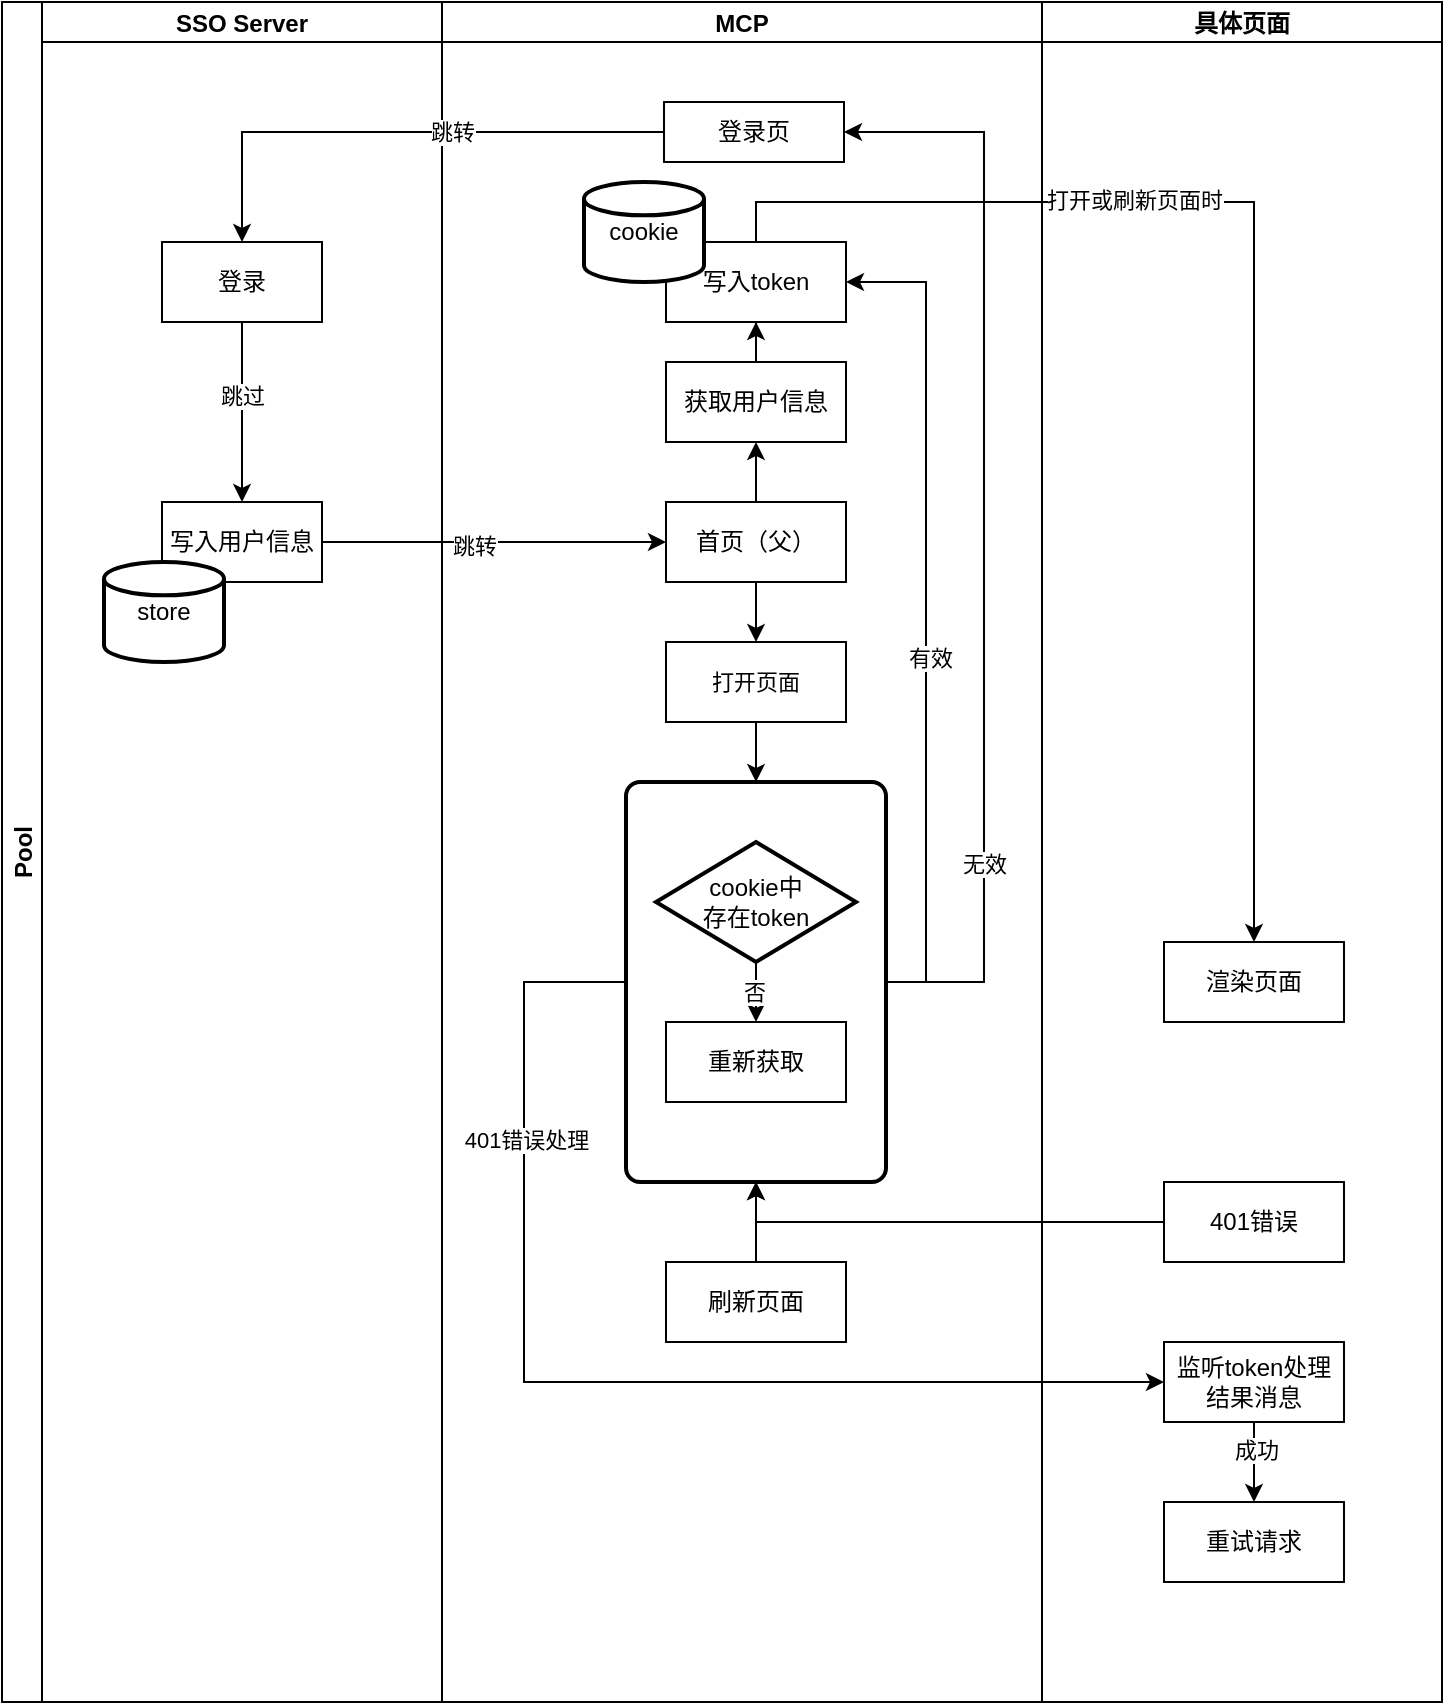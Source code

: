 <mxfile version="26.1.0">
  <diagram name="第 1 页" id="mMvDS8Gl5DTP-dUkQIf1">
    <mxGraphModel dx="1188" dy="623" grid="1" gridSize="10" guides="1" tooltips="1" connect="1" arrows="1" fold="1" page="1" pageScale="1" pageWidth="827" pageHeight="1169" math="0" shadow="0">
      <root>
        <mxCell id="0" />
        <mxCell id="1" parent="0" />
        <mxCell id="QluS-aAjsIgC2w83DEUZ-6" value="Pool" style="swimlane;childLayout=stackLayout;resizeParent=1;resizeParentMax=0;startSize=20;horizontal=0;horizontalStack=1;" parent="1" vertex="1">
          <mxGeometry x="69" y="40" width="720" height="850" as="geometry" />
        </mxCell>
        <mxCell id="QluS-aAjsIgC2w83DEUZ-7" value="SSO Server" style="swimlane;startSize=20;" parent="QluS-aAjsIgC2w83DEUZ-6" vertex="1">
          <mxGeometry x="20" width="200" height="850" as="geometry" />
        </mxCell>
        <mxCell id="nYzu0JgBFqqFMGA5fvKE-6" style="edgeStyle=orthogonalEdgeStyle;rounded=0;orthogonalLoop=1;jettySize=auto;html=1;entryX=0.5;entryY=0;entryDx=0;entryDy=0;" edge="1" parent="QluS-aAjsIgC2w83DEUZ-7" source="QluS-aAjsIgC2w83DEUZ-13" target="nYzu0JgBFqqFMGA5fvKE-5">
          <mxGeometry relative="1" as="geometry" />
        </mxCell>
        <mxCell id="nYzu0JgBFqqFMGA5fvKE-7" value="跳过" style="edgeLabel;html=1;align=center;verticalAlign=middle;resizable=0;points=[];" vertex="1" connectable="0" parent="nYzu0JgBFqqFMGA5fvKE-6">
          <mxGeometry x="-0.178" relative="1" as="geometry">
            <mxPoint as="offset" />
          </mxGeometry>
        </mxCell>
        <mxCell id="QluS-aAjsIgC2w83DEUZ-13" value="登录" style="rounded=0;whiteSpace=wrap;html=1;" parent="QluS-aAjsIgC2w83DEUZ-7" vertex="1">
          <mxGeometry x="60" y="120" width="80" height="40" as="geometry" />
        </mxCell>
        <mxCell id="nYzu0JgBFqqFMGA5fvKE-5" value="写入用户信息" style="rounded=0;whiteSpace=wrap;html=1;" vertex="1" parent="QluS-aAjsIgC2w83DEUZ-7">
          <mxGeometry x="60" y="250" width="80" height="40" as="geometry" />
        </mxCell>
        <mxCell id="QluS-aAjsIgC2w83DEUZ-19" value="store" style="strokeWidth=2;html=1;shape=mxgraph.flowchart.database;whiteSpace=wrap;" parent="QluS-aAjsIgC2w83DEUZ-7" vertex="1">
          <mxGeometry x="31" y="280" width="60" height="50" as="geometry" />
        </mxCell>
        <mxCell id="QluS-aAjsIgC2w83DEUZ-8" value="MCP" style="swimlane;startSize=20;" parent="QluS-aAjsIgC2w83DEUZ-6" vertex="1">
          <mxGeometry x="220" width="300" height="850" as="geometry" />
        </mxCell>
        <mxCell id="QluS-aAjsIgC2w83DEUZ-10" value="登录页" style="rounded=0;whiteSpace=wrap;html=1;" parent="QluS-aAjsIgC2w83DEUZ-8" vertex="1">
          <mxGeometry x="111" y="50" width="90" height="30" as="geometry" />
        </mxCell>
        <mxCell id="QluS-aAjsIgC2w83DEUZ-25" style="edgeStyle=orthogonalEdgeStyle;rounded=0;orthogonalLoop=1;jettySize=auto;html=1;entryX=0.5;entryY=0;entryDx=0;entryDy=0;" parent="QluS-aAjsIgC2w83DEUZ-8" source="QluS-aAjsIgC2w83DEUZ-12" target="QluS-aAjsIgC2w83DEUZ-24" edge="1">
          <mxGeometry relative="1" as="geometry" />
        </mxCell>
        <mxCell id="QluS-aAjsIgC2w83DEUZ-31" style="edgeStyle=orthogonalEdgeStyle;rounded=0;orthogonalLoop=1;jettySize=auto;html=1;entryX=0.5;entryY=1;entryDx=0;entryDy=0;" parent="QluS-aAjsIgC2w83DEUZ-8" source="QluS-aAjsIgC2w83DEUZ-12" target="nYzu0JgBFqqFMGA5fvKE-3" edge="1">
          <mxGeometry relative="1" as="geometry" />
        </mxCell>
        <mxCell id="QluS-aAjsIgC2w83DEUZ-12" value="首页（父）" style="rounded=0;whiteSpace=wrap;html=1;" parent="QluS-aAjsIgC2w83DEUZ-8" vertex="1">
          <mxGeometry x="112" y="250" width="90" height="40" as="geometry" />
        </mxCell>
        <mxCell id="KIUjc3lk86y1q8A7Fn4e-16" style="edgeStyle=orthogonalEdgeStyle;rounded=0;orthogonalLoop=1;jettySize=auto;html=1;entryX=0.5;entryY=0;entryDx=0;entryDy=0;" parent="QluS-aAjsIgC2w83DEUZ-8" source="QluS-aAjsIgC2w83DEUZ-24" target="KIUjc3lk86y1q8A7Fn4e-4" edge="1">
          <mxGeometry relative="1" as="geometry" />
        </mxCell>
        <mxCell id="QluS-aAjsIgC2w83DEUZ-24" value="&lt;span style=&quot;font-size: 11px; text-wrap-mode: nowrap; background-color: rgb(255, 255, 255);&quot;&gt;打开页面&lt;/span&gt;" style="rounded=0;whiteSpace=wrap;html=1;" parent="QluS-aAjsIgC2w83DEUZ-8" vertex="1">
          <mxGeometry x="112" y="320" width="90" height="40" as="geometry" />
        </mxCell>
        <mxCell id="QluS-aAjsIgC2w83DEUZ-30" value="写入token" style="rounded=0;whiteSpace=wrap;html=1;" parent="QluS-aAjsIgC2w83DEUZ-8" vertex="1">
          <mxGeometry x="112" y="120" width="90" height="40" as="geometry" />
        </mxCell>
        <mxCell id="QluS-aAjsIgC2w83DEUZ-38" value="cookie" style="strokeWidth=2;html=1;shape=mxgraph.flowchart.database;whiteSpace=wrap;" parent="QluS-aAjsIgC2w83DEUZ-8" vertex="1">
          <mxGeometry x="71" y="90" width="60" height="50" as="geometry" />
        </mxCell>
        <mxCell id="KIUjc3lk86y1q8A7Fn4e-5" style="edgeStyle=orthogonalEdgeStyle;rounded=0;orthogonalLoop=1;jettySize=auto;html=1;entryX=1;entryY=0.5;entryDx=0;entryDy=0;exitX=1;exitY=0.5;exitDx=0;exitDy=0;" parent="QluS-aAjsIgC2w83DEUZ-8" source="KIUjc3lk86y1q8A7Fn4e-4" target="QluS-aAjsIgC2w83DEUZ-10" edge="1">
          <mxGeometry relative="1" as="geometry">
            <Array as="points">
              <mxPoint x="271" y="490" />
              <mxPoint x="271" y="65" />
            </Array>
          </mxGeometry>
        </mxCell>
        <mxCell id="KIUjc3lk86y1q8A7Fn4e-6" value="无效" style="edgeLabel;html=1;align=center;verticalAlign=middle;resizable=0;points=[];" parent="KIUjc3lk86y1q8A7Fn4e-5" vertex="1" connectable="0">
          <mxGeometry x="-0.601" relative="1" as="geometry">
            <mxPoint as="offset" />
          </mxGeometry>
        </mxCell>
        <mxCell id="KIUjc3lk86y1q8A7Fn4e-18" style="edgeStyle=orthogonalEdgeStyle;rounded=0;orthogonalLoop=1;jettySize=auto;html=1;entryX=1;entryY=0.5;entryDx=0;entryDy=0;exitX=1;exitY=0.5;exitDx=0;exitDy=0;" parent="QluS-aAjsIgC2w83DEUZ-8" source="KIUjc3lk86y1q8A7Fn4e-4" target="QluS-aAjsIgC2w83DEUZ-30" edge="1">
          <mxGeometry relative="1" as="geometry" />
        </mxCell>
        <mxCell id="KIUjc3lk86y1q8A7Fn4e-19" value="有效" style="edgeLabel;html=1;align=center;verticalAlign=middle;resizable=0;points=[];" parent="KIUjc3lk86y1q8A7Fn4e-18" vertex="1" connectable="0">
          <mxGeometry x="-0.112" y="-2" relative="1" as="geometry">
            <mxPoint as="offset" />
          </mxGeometry>
        </mxCell>
        <mxCell id="KIUjc3lk86y1q8A7Fn4e-4" value="" style="rounded=1;whiteSpace=wrap;html=1;absoluteArcSize=1;arcSize=14;strokeWidth=2;align=left;" parent="QluS-aAjsIgC2w83DEUZ-8" vertex="1">
          <mxGeometry x="92" y="390" width="130" height="200" as="geometry" />
        </mxCell>
        <mxCell id="QluS-aAjsIgC2w83DEUZ-32" value="cookie中&lt;br&gt;存在token" style="strokeWidth=2;html=1;shape=mxgraph.flowchart.decision;whiteSpace=wrap;" parent="QluS-aAjsIgC2w83DEUZ-8" vertex="1">
          <mxGeometry x="107" y="420" width="100" height="60" as="geometry" />
        </mxCell>
        <mxCell id="QluS-aAjsIgC2w83DEUZ-47" style="edgeStyle=orthogonalEdgeStyle;rounded=0;orthogonalLoop=1;jettySize=auto;html=1;" parent="QluS-aAjsIgC2w83DEUZ-8" source="QluS-aAjsIgC2w83DEUZ-32" target="KIUjc3lk86y1q8A7Fn4e-8" edge="1">
          <mxGeometry relative="1" as="geometry">
            <mxPoint x="193" y="485" as="targetPoint" />
          </mxGeometry>
        </mxCell>
        <mxCell id="KIUjc3lk86y1q8A7Fn4e-9" value="否" style="edgeLabel;html=1;align=center;verticalAlign=middle;resizable=0;points=[];" parent="QluS-aAjsIgC2w83DEUZ-47" vertex="1" connectable="0">
          <mxGeometry x="-0.4" y="-1" relative="1" as="geometry">
            <mxPoint as="offset" />
          </mxGeometry>
        </mxCell>
        <mxCell id="KIUjc3lk86y1q8A7Fn4e-8" value="重新获取" style="rounded=0;whiteSpace=wrap;html=1;" parent="QluS-aAjsIgC2w83DEUZ-8" vertex="1">
          <mxGeometry x="112" y="510" width="90" height="40" as="geometry" />
        </mxCell>
        <mxCell id="KIUjc3lk86y1q8A7Fn4e-2" value="刷新页面" style="rounded=0;whiteSpace=wrap;html=1;" parent="QluS-aAjsIgC2w83DEUZ-8" vertex="1">
          <mxGeometry x="112" y="630" width="90" height="40" as="geometry" />
        </mxCell>
        <mxCell id="KIUjc3lk86y1q8A7Fn4e-23" style="edgeStyle=orthogonalEdgeStyle;rounded=0;orthogonalLoop=1;jettySize=auto;html=1;entryX=0.5;entryY=1;entryDx=0;entryDy=0;" parent="QluS-aAjsIgC2w83DEUZ-8" source="KIUjc3lk86y1q8A7Fn4e-2" target="KIUjc3lk86y1q8A7Fn4e-4" edge="1">
          <mxGeometry relative="1" as="geometry" />
        </mxCell>
        <mxCell id="nYzu0JgBFqqFMGA5fvKE-4" style="edgeStyle=orthogonalEdgeStyle;rounded=0;orthogonalLoop=1;jettySize=auto;html=1;entryX=0.5;entryY=1;entryDx=0;entryDy=0;" edge="1" parent="QluS-aAjsIgC2w83DEUZ-8" source="nYzu0JgBFqqFMGA5fvKE-3" target="QluS-aAjsIgC2w83DEUZ-30">
          <mxGeometry relative="1" as="geometry" />
        </mxCell>
        <mxCell id="nYzu0JgBFqqFMGA5fvKE-3" value="获取用户信息" style="rounded=0;whiteSpace=wrap;html=1;" vertex="1" parent="QluS-aAjsIgC2w83DEUZ-8">
          <mxGeometry x="112" y="180" width="90" height="40" as="geometry" />
        </mxCell>
        <mxCell id="QluS-aAjsIgC2w83DEUZ-9" value="具体页面" style="swimlane;startSize=20;" parent="QluS-aAjsIgC2w83DEUZ-6" vertex="1">
          <mxGeometry x="520" width="200" height="850" as="geometry" />
        </mxCell>
        <mxCell id="QluS-aAjsIgC2w83DEUZ-61" value="渲染页面" style="rounded=0;whiteSpace=wrap;html=1;" parent="QluS-aAjsIgC2w83DEUZ-9" vertex="1">
          <mxGeometry x="61" y="470" width="90" height="40" as="geometry" />
        </mxCell>
        <mxCell id="KIUjc3lk86y1q8A7Fn4e-24" value="401错误" style="rounded=0;whiteSpace=wrap;html=1;" parent="QluS-aAjsIgC2w83DEUZ-9" vertex="1">
          <mxGeometry x="61" y="590" width="90" height="40" as="geometry" />
        </mxCell>
        <mxCell id="KIUjc3lk86y1q8A7Fn4e-28" style="edgeStyle=orthogonalEdgeStyle;rounded=0;orthogonalLoop=1;jettySize=auto;html=1;entryX=0.5;entryY=0;entryDx=0;entryDy=0;exitX=0.5;exitY=1;exitDx=0;exitDy=0;" parent="QluS-aAjsIgC2w83DEUZ-9" source="KIUjc3lk86y1q8A7Fn4e-26" target="KIUjc3lk86y1q8A7Fn4e-29" edge="1">
          <mxGeometry relative="1" as="geometry">
            <mxPoint x="171" y="750" as="targetPoint" />
          </mxGeometry>
        </mxCell>
        <mxCell id="KIUjc3lk86y1q8A7Fn4e-31" value="成功" style="edgeLabel;html=1;align=center;verticalAlign=middle;resizable=0;points=[];" parent="KIUjc3lk86y1q8A7Fn4e-28" vertex="1" connectable="0">
          <mxGeometry x="-0.3" y="1" relative="1" as="geometry">
            <mxPoint as="offset" />
          </mxGeometry>
        </mxCell>
        <mxCell id="KIUjc3lk86y1q8A7Fn4e-26" value="监听token处理结果消息" style="rounded=0;whiteSpace=wrap;html=1;" parent="QluS-aAjsIgC2w83DEUZ-9" vertex="1">
          <mxGeometry x="61" y="670" width="90" height="40" as="geometry" />
        </mxCell>
        <mxCell id="KIUjc3lk86y1q8A7Fn4e-29" value="重试请求" style="rounded=0;whiteSpace=wrap;html=1;" parent="QluS-aAjsIgC2w83DEUZ-9" vertex="1">
          <mxGeometry x="61" y="750" width="90" height="40" as="geometry" />
        </mxCell>
        <mxCell id="QluS-aAjsIgC2w83DEUZ-15" style="edgeStyle=orthogonalEdgeStyle;rounded=0;orthogonalLoop=1;jettySize=auto;html=1;entryX=0.5;entryY=0;entryDx=0;entryDy=0;" parent="QluS-aAjsIgC2w83DEUZ-6" source="QluS-aAjsIgC2w83DEUZ-10" target="QluS-aAjsIgC2w83DEUZ-13" edge="1">
          <mxGeometry relative="1" as="geometry" />
        </mxCell>
        <mxCell id="QluS-aAjsIgC2w83DEUZ-16" value="跳转" style="edgeLabel;html=1;align=center;verticalAlign=middle;resizable=0;points=[];" parent="QluS-aAjsIgC2w83DEUZ-15" vertex="1" connectable="0">
          <mxGeometry x="-0.2" relative="1" as="geometry">
            <mxPoint as="offset" />
          </mxGeometry>
        </mxCell>
        <mxCell id="QluS-aAjsIgC2w83DEUZ-17" style="edgeStyle=orthogonalEdgeStyle;rounded=0;orthogonalLoop=1;jettySize=auto;html=1;entryX=0;entryY=0.5;entryDx=0;entryDy=0;exitX=1;exitY=0.5;exitDx=0;exitDy=0;" parent="QluS-aAjsIgC2w83DEUZ-6" source="nYzu0JgBFqqFMGA5fvKE-5" target="QluS-aAjsIgC2w83DEUZ-12" edge="1">
          <mxGeometry relative="1" as="geometry" />
        </mxCell>
        <mxCell id="QluS-aAjsIgC2w83DEUZ-18" value="跳转" style="edgeLabel;html=1;align=center;verticalAlign=middle;resizable=0;points=[];" parent="QluS-aAjsIgC2w83DEUZ-17" vertex="1" connectable="0">
          <mxGeometry x="-0.12" y="-2" relative="1" as="geometry">
            <mxPoint as="offset" />
          </mxGeometry>
        </mxCell>
        <mxCell id="KIUjc3lk86y1q8A7Fn4e-25" style="edgeStyle=orthogonalEdgeStyle;rounded=0;orthogonalLoop=1;jettySize=auto;html=1;entryX=0.5;entryY=1;entryDx=0;entryDy=0;" parent="QluS-aAjsIgC2w83DEUZ-6" source="KIUjc3lk86y1q8A7Fn4e-24" target="KIUjc3lk86y1q8A7Fn4e-4" edge="1">
          <mxGeometry relative="1" as="geometry" />
        </mxCell>
        <mxCell id="KIUjc3lk86y1q8A7Fn4e-27" style="edgeStyle=orthogonalEdgeStyle;rounded=0;orthogonalLoop=1;jettySize=auto;html=1;entryX=0;entryY=0.5;entryDx=0;entryDy=0;exitX=0;exitY=0.5;exitDx=0;exitDy=0;" parent="QluS-aAjsIgC2w83DEUZ-6" source="KIUjc3lk86y1q8A7Fn4e-4" target="KIUjc3lk86y1q8A7Fn4e-26" edge="1">
          <mxGeometry relative="1" as="geometry">
            <Array as="points">
              <mxPoint x="261" y="490" />
              <mxPoint x="261" y="690" />
            </Array>
          </mxGeometry>
        </mxCell>
        <mxCell id="KIUjc3lk86y1q8A7Fn4e-30" value="401错误处理" style="edgeLabel;html=1;align=center;verticalAlign=middle;resizable=0;points=[];" parent="KIUjc3lk86y1q8A7Fn4e-27" vertex="1" connectable="0">
          <mxGeometry x="-0.546" y="1" relative="1" as="geometry">
            <mxPoint as="offset" />
          </mxGeometry>
        </mxCell>
        <mxCell id="nYzu0JgBFqqFMGA5fvKE-1" style="edgeStyle=orthogonalEdgeStyle;rounded=0;orthogonalLoop=1;jettySize=auto;html=1;entryX=0.5;entryY=0;entryDx=0;entryDy=0;exitX=0.5;exitY=0;exitDx=0;exitDy=0;" edge="1" parent="QluS-aAjsIgC2w83DEUZ-6" source="QluS-aAjsIgC2w83DEUZ-30" target="QluS-aAjsIgC2w83DEUZ-61">
          <mxGeometry relative="1" as="geometry" />
        </mxCell>
        <mxCell id="nYzu0JgBFqqFMGA5fvKE-2" value="打开或刷新页面时" style="edgeLabel;html=1;align=center;verticalAlign=middle;resizable=0;points=[];" vertex="1" connectable="0" parent="nYzu0JgBFqqFMGA5fvKE-1">
          <mxGeometry x="-0.347" relative="1" as="geometry">
            <mxPoint y="-1" as="offset" />
          </mxGeometry>
        </mxCell>
      </root>
    </mxGraphModel>
  </diagram>
</mxfile>
